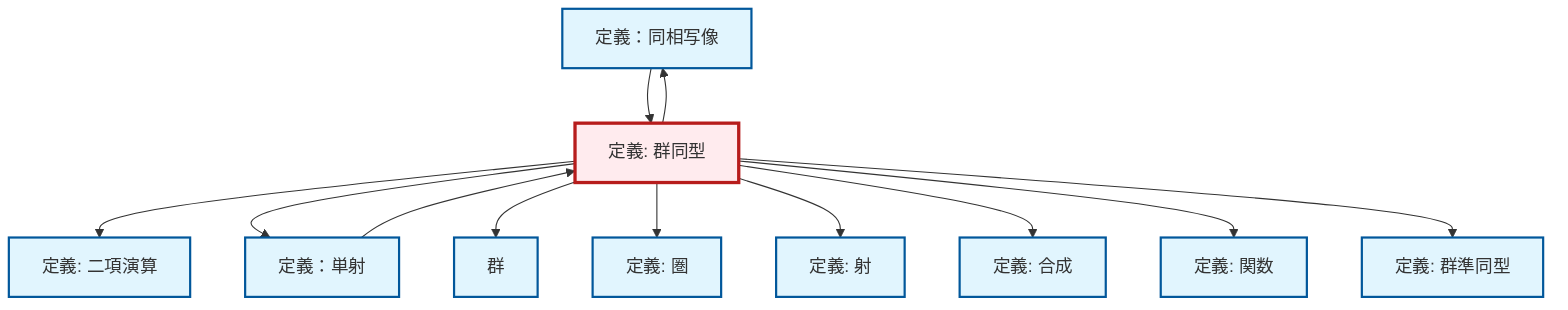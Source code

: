 graph TD
    classDef definition fill:#e1f5fe,stroke:#01579b,stroke-width:2px
    classDef theorem fill:#f3e5f5,stroke:#4a148c,stroke-width:2px
    classDef axiom fill:#fff3e0,stroke:#e65100,stroke-width:2px
    classDef example fill:#e8f5e9,stroke:#1b5e20,stroke-width:2px
    classDef current fill:#ffebee,stroke:#b71c1c,stroke-width:3px
    def-homeomorphism["定義：同相写像"]:::definition
    def-binary-operation["定義: 二項演算"]:::definition
    def-morphism["定義: 射"]:::definition
    def-isomorphism["定義: 群同型"]:::definition
    def-function["定義: 関数"]:::definition
    def-composition["定義: 合成"]:::definition
    def-homomorphism["定義: 群準同型"]:::definition
    def-group["群"]:::definition
    def-category["定義: 圏"]:::definition
    def-monomorphism["定義：単射"]:::definition
    def-isomorphism --> def-binary-operation
    def-isomorphism --> def-monomorphism
    def-isomorphism --> def-group
    def-isomorphism --> def-category
    def-homeomorphism --> def-isomorphism
    def-isomorphism --> def-morphism
    def-monomorphism --> def-isomorphism
    def-isomorphism --> def-composition
    def-isomorphism --> def-function
    def-isomorphism --> def-homeomorphism
    def-isomorphism --> def-homomorphism
    class def-isomorphism current
